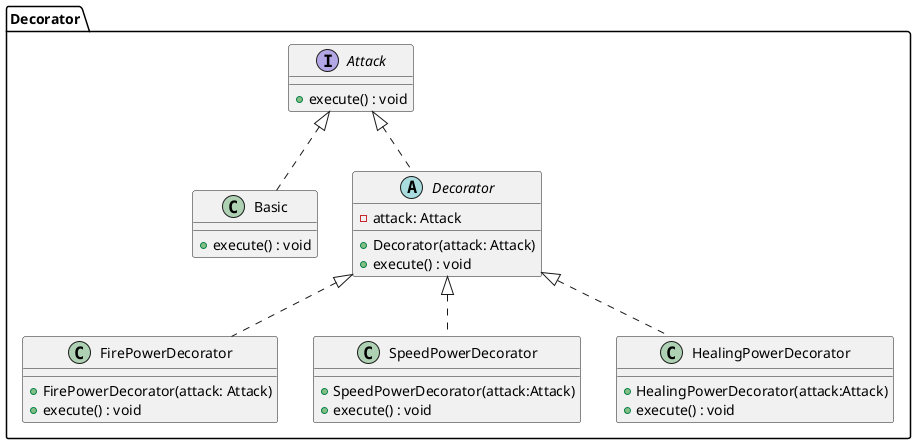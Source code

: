 @startuml Questao3_Diagram


!define REPO_PATH ../src/main/java/br/com/marianadmoreira/questao3

package "Decorator"{
    interface Attack{
        + execute() : void
    }

    class Basic{
        + execute() : void
    }

    abstract class Decorator{
        - attack: Attack
        + Decorator(attack: Attack)
        + execute() : void
    }

    class FirePowerDecorator{
        + FirePowerDecorator(attack: Attack)
        + execute() : void
    }

    class SpeedPowerDecorator{
        + SpeedPowerDecorator(attack:Attack)
        + execute() : void
    }

    class HealingPowerDecorator{
        + HealingPowerDecorator(attack:Attack)
        + execute() : void
    }


    Attack <|.. Basic
    Attack <|.. Decorator
    Decorator <|.. FirePowerDecorator
    Decorator <|.. SpeedPowerDecorator
    Decorator <|.. HealingPowerDecorator

}

@enduml
